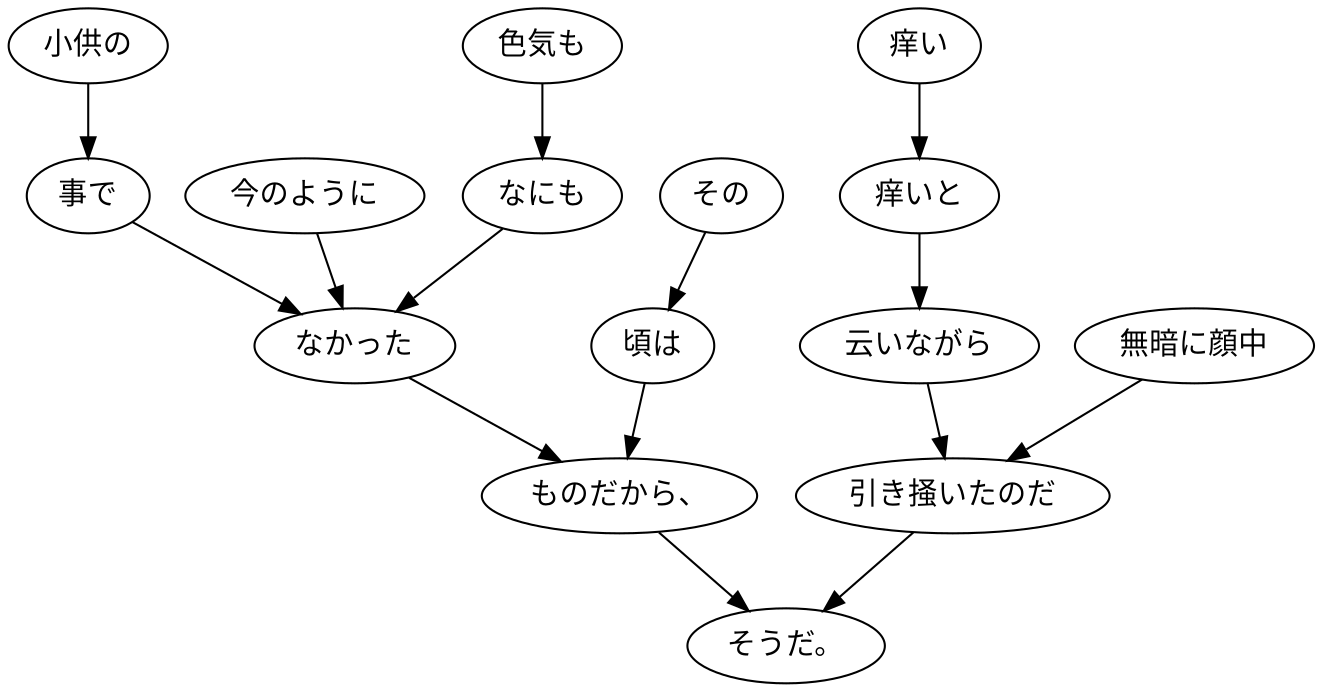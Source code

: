 digraph graph5584 {
	node0 [label="その"];
	node1 [label="頃は"];
	node2 [label="小供の"];
	node3 [label="事で"];
	node4 [label="今のように"];
	node5 [label="色気も"];
	node6 [label="なにも"];
	node7 [label="なかった"];
	node8 [label="ものだから、"];
	node9 [label="痒い"];
	node10 [label="痒いと"];
	node11 [label="云いながら"];
	node12 [label="無暗に顔中"];
	node13 [label="引き掻いたのだ"];
	node14 [label="そうだ。"];
	node0 -> node1;
	node1 -> node8;
	node2 -> node3;
	node3 -> node7;
	node4 -> node7;
	node5 -> node6;
	node6 -> node7;
	node7 -> node8;
	node8 -> node14;
	node9 -> node10;
	node10 -> node11;
	node11 -> node13;
	node12 -> node13;
	node13 -> node14;
}
